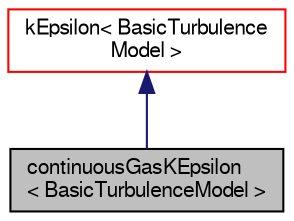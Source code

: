digraph "continuousGasKEpsilon&lt; BasicTurbulenceModel &gt;"
{
  bgcolor="transparent";
  edge [fontname="FreeSans",fontsize="10",labelfontname="FreeSans",labelfontsize="10"];
  node [fontname="FreeSans",fontsize="10",shape=record];
  Node0 [label="continuousGasKEpsilon\l\< BasicTurbulenceModel \>",height=0.2,width=0.4,color="black", fillcolor="grey75", style="filled", fontcolor="black"];
  Node1 -> Node0 [dir="back",color="midnightblue",fontsize="10",style="solid",fontname="FreeSans"];
  Node1 [label="kEpsilon\< BasicTurbulence\lModel \>",height=0.2,width=0.4,color="red",URL="$a31302.html",tooltip="Standard k-epsilon turbulence model for compressible flows including rapid distortion theory (RDT) ba..."];
}
